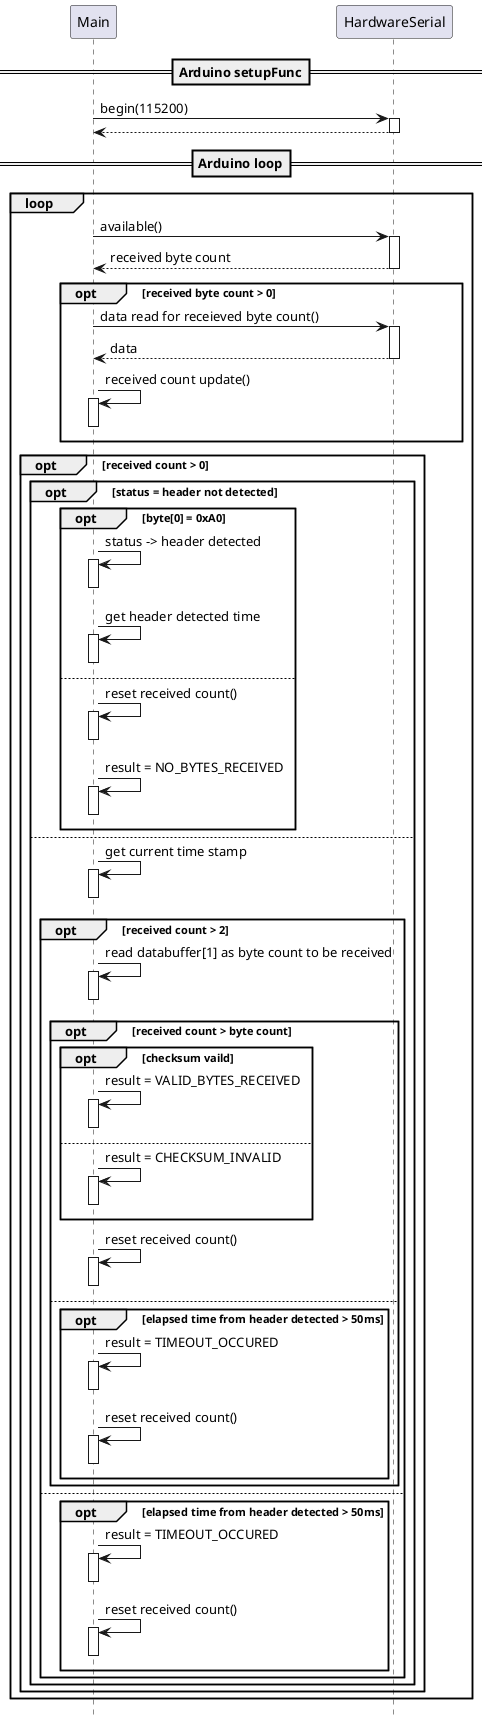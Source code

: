 @startuml

hide footbox

participant "Main" as FuncMain
participant "HardwareSerial" as ClassHardwareSerial

==Arduino setupFunc==
FuncMain -> ClassHardwareSerial : begin(115200)
  activate ClassHardwareSerial
FuncMain <-- ClassHardwareSerial
  deactivate ClassHardwareSerial

==Arduino loop==
loop
  FuncMain -> ClassHardwareSerial : available()
    activate ClassHardwareSerial
  FuncMain <-- ClassHardwareSerial : received byte count
    deactivate ClassHardwareSerial

  opt received byte count > 0
    FuncMain -> ClassHardwareSerial : data read for receieved byte count()
      activate ClassHardwareSerial
    FuncMain <-- ClassHardwareSerial : data
      deactivate ClassHardwareSerial

    FuncMain -> FuncMain : received count update()
      activate FuncMain 
      deactivate FuncMain
  end

  opt received count > 0
    opt status = header not detected
      opt byte[0] = 0xA0
        FuncMain -> FuncMain : status -> header detected
          activate FuncMain
          deactivate FuncMain

        FuncMain -> FuncMain : get header detected time
          activate FuncMain
          deactivate FuncMain
      else
        FuncMain -> FuncMain : reset received count()
          activate FuncMain
          deactivate FuncMain

        FuncMain -> FuncMain : result = NO_BYTES_RECEIVED
          activate FuncMain
          deactivate FuncMain
      end
    else
      FuncMain -> FuncMain : get current time stamp
        activate FuncMain
        deactivate FuncMain

      opt received count > 2
        FuncMain -> FuncMain : read databuffer[1] as byte count to be received
          activate FuncMain
          deactivate FuncMain

        opt received count > byte count
          opt checksum vaild
            FuncMain -> FuncMain : result = VALID_BYTES_RECEIVED
              activate FuncMain
              deactivate FuncMain
          else
            FuncMain -> FuncMain : result = CHECKSUM_INVALID
              activate FuncMain
              deactivate FuncMain
          end

          FuncMain -> FuncMain : reset received count()
            activate FuncMain
            deactivate FuncMain
        else
          opt elapsed time from header detected > 50ms
            FuncMain -> FuncMain : result = TIMEOUT_OCCURED
              activate FuncMain
              deactivate FuncMain

            FuncMain -> FuncMain : reset received count()
              activate FuncMain
              deactivate FuncMain
          end
        end
      else
        opt elapsed time from header detected > 50ms
          FuncMain -> FuncMain : result = TIMEOUT_OCCURED
            activate FuncMain
            deactivate FuncMain

          FuncMain -> FuncMain : reset received count()
            activate FuncMain
            deactivate FuncMain
         end
      end
    end
  end
end





@enduml
